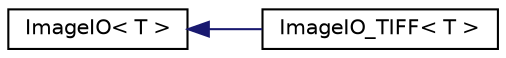digraph "Graphical Class Hierarchy"
{
 // LATEX_PDF_SIZE
  edge [fontname="Helvetica",fontsize="10",labelfontname="Helvetica",labelfontsize="10"];
  node [fontname="Helvetica",fontsize="10",shape=record];
  rankdir="LR";
  Node0 [label="ImageIO\< T \>",height=0.2,width=0.4,color="black", fillcolor="white", style="filled",URL="$classImageIO.html",tooltip=" "];
  Node0 -> Node1 [dir="back",color="midnightblue",fontsize="10",style="solid",fontname="Helvetica"];
  Node1 [label="ImageIO_TIFF\< T \>",height=0.2,width=0.4,color="black", fillcolor="white", style="filled",URL="$classImageIO__TIFF.html",tooltip=" "];
}
